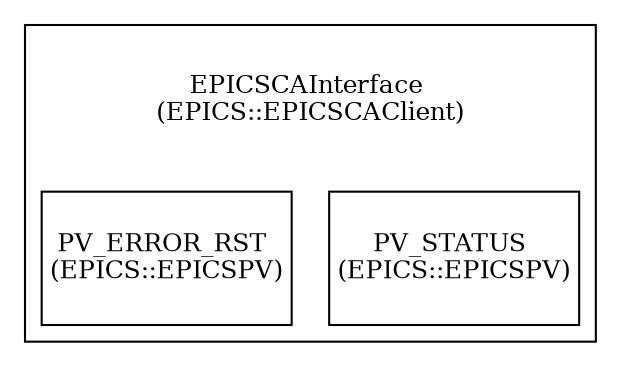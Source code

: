 digraph G {
bgcolor=white
subgraph cluster_EPICSCAInterface {
label=<<TABLE border="0" cellborder="0"><TR><TD width="60" height="60"><font point-size="12">EPICSCAInterface <BR/>(EPICS::EPICSCAClient)</font></TD></TR></TABLE>>
EPICSCAInterfacePV_STATUS [margin=0, shape=box, style=filled, fillcolor=white, color=black,label=<<TABLE border="0" cellborder="0"><TR><TD width="60" height="60"><font point-size="12">PV_STATUS <BR/>(EPICS::EPICSPV)</font></TD></TR></TABLE>>]
EPICSCAInterfacePV_ERROR_RST [margin=0, shape=box, style=filled, fillcolor=white, color=black,label=<<TABLE border="0" cellborder="0"><TR><TD width="60" height="60"><font point-size="12">PV_ERROR_RST <BR/>(EPICS::EPICSPV)</font></TD></TR></TABLE>>]
}
}
